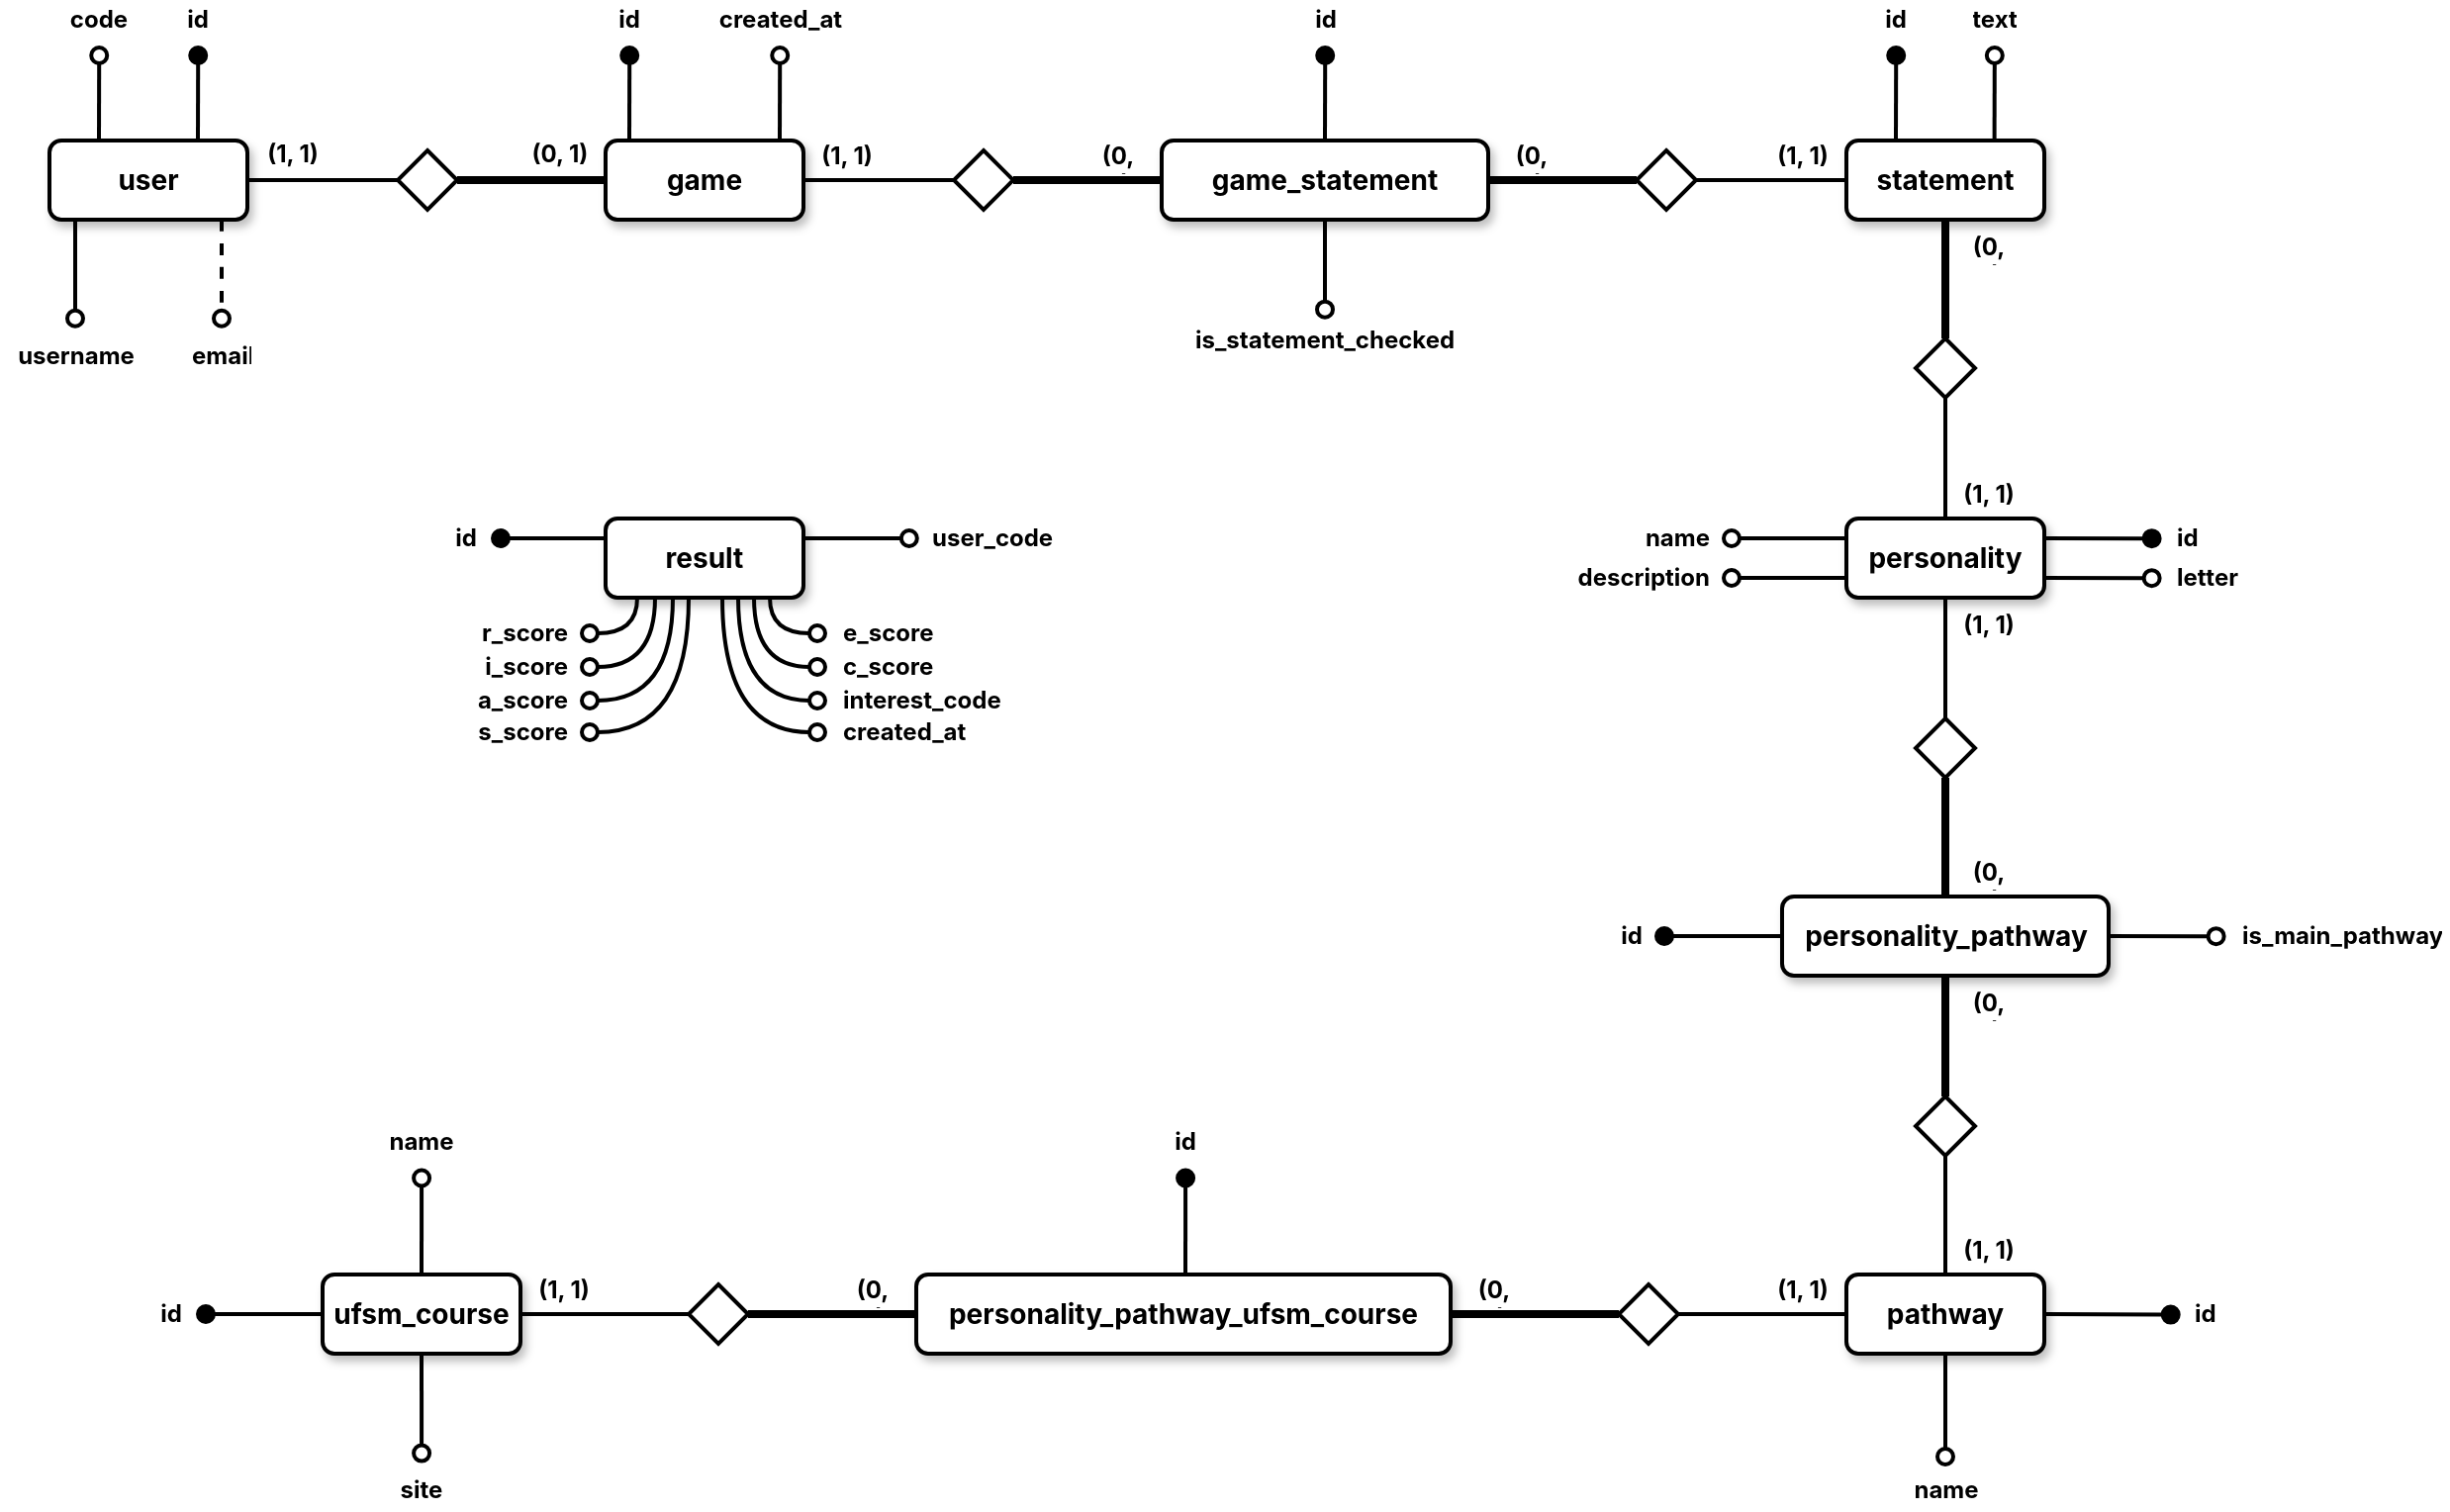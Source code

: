 <mxfile version="21.2.8" type="device">
  <diagram name="Page-1" id="oPNMoTwYXlUK3Pe__WqM">
    <mxGraphModel dx="1500" dy="1140" grid="0" gridSize="10" guides="1" tooltips="1" connect="1" arrows="1" fold="1" page="0" pageScale="1" pageWidth="850" pageHeight="1100" math="0" shadow="0">
      <root>
        <mxCell id="0" />
        <mxCell id="1" parent="0" />
        <mxCell id="lJEgDf2Atm-gNL0_pDHU-60" style="edgeStyle=none;curved=1;rounded=0;orthogonalLoop=1;jettySize=auto;html=1;exitX=0.75;exitY=0;exitDx=0;exitDy=0;fontSize=12;startSize=8;endSize=8;endArrow=oval;endFill=1;strokeWidth=2;" edge="1" parent="1" source="lJEgDf2Atm-gNL0_pDHU-1">
          <mxGeometry relative="1" as="geometry">
            <mxPoint x="-132.889" y="-44" as="targetPoint" />
          </mxGeometry>
        </mxCell>
        <mxCell id="lJEgDf2Atm-gNL0_pDHU-67" style="edgeStyle=none;curved=1;rounded=0;orthogonalLoop=1;jettySize=auto;html=1;exitX=0.25;exitY=1;exitDx=0;exitDy=0;fontSize=12;startSize=8;endSize=8;endArrow=oval;endFill=0;dashed=1;strokeWidth=2;" edge="1" parent="1">
          <mxGeometry relative="1" as="geometry">
            <mxPoint x="-121" y="88.857" as="targetPoint" />
            <mxPoint x="-121" y="39" as="sourcePoint" />
          </mxGeometry>
        </mxCell>
        <mxCell id="lJEgDf2Atm-gNL0_pDHU-1" value="user" style="whiteSpace=wrap;html=1;align=center;fontSize=14;strokeWidth=2;fontFamily=Inter;fontSource=https%3A%2F%2Ffonts.googleapis.com%2Fcss%3Ffamily%3DInter;fontStyle=1;shadow=1;rounded=1;" vertex="1" parent="1">
          <mxGeometry x="-208" y="-1" width="100" height="40" as="geometry" />
        </mxCell>
        <mxCell id="lJEgDf2Atm-gNL0_pDHU-29" style="edgeStyle=none;curved=1;rounded=0;orthogonalLoop=1;jettySize=auto;html=1;exitX=1;exitY=0.5;exitDx=0;exitDy=0;entryX=0;entryY=0.5;entryDx=0;entryDy=0;fontSize=12;startSize=8;endSize=8;endArrow=none;endFill=0;strokeWidth=2;fontFamily=Inter;fontSource=https%3A%2F%2Ffonts.googleapis.com%2Fcss%3Ffamily%3DInter;fontStyle=1" edge="1" parent="1" source="lJEgDf2Atm-gNL0_pDHU-2" target="lJEgDf2Atm-gNL0_pDHU-18">
          <mxGeometry relative="1" as="geometry" />
        </mxCell>
        <mxCell id="lJEgDf2Atm-gNL0_pDHU-2" value="game" style="whiteSpace=wrap;html=1;align=center;fontSize=14;strokeWidth=2;fontFamily=Inter;fontSource=https%3A%2F%2Ffonts.googleapis.com%2Fcss%3Ffamily%3DInter;fontStyle=1;shadow=1;rounded=1;" vertex="1" parent="1">
          <mxGeometry x="73" y="-1" width="100" height="40" as="geometry" />
        </mxCell>
        <mxCell id="lJEgDf2Atm-gNL0_pDHU-31" style="edgeStyle=none;curved=1;rounded=0;orthogonalLoop=1;jettySize=auto;html=1;exitX=1;exitY=0.5;exitDx=0;exitDy=0;entryX=0;entryY=0.5;entryDx=0;entryDy=0;fontSize=12;startSize=8;endSize=8;endArrow=none;endFill=0;strokeWidth=4;fontFamily=Inter;fontSource=https%3A%2F%2Ffonts.googleapis.com%2Fcss%3Ffamily%3DInter;fontStyle=1" edge="1" parent="1" source="lJEgDf2Atm-gNL0_pDHU-3" target="lJEgDf2Atm-gNL0_pDHU-19">
          <mxGeometry relative="1" as="geometry" />
        </mxCell>
        <mxCell id="lJEgDf2Atm-gNL0_pDHU-3" value="game_statement" style="whiteSpace=wrap;html=1;align=center;fontSize=14;strokeWidth=2;fontFamily=Inter;fontSource=https%3A%2F%2Ffonts.googleapis.com%2Fcss%3Ffamily%3DInter;fontStyle=1;shadow=1;rounded=1;" vertex="1" parent="1">
          <mxGeometry x="354" y="-1" width="165" height="40" as="geometry" />
        </mxCell>
        <mxCell id="lJEgDf2Atm-gNL0_pDHU-27" style="edgeStyle=none;curved=1;rounded=0;orthogonalLoop=1;jettySize=auto;html=1;exitX=0;exitY=0.5;exitDx=0;exitDy=0;entryX=1;entryY=0.5;entryDx=0;entryDy=0;fontSize=12;startSize=8;endSize=8;endArrow=none;endFill=0;strokeWidth=2;fontFamily=Inter;fontSource=https%3A%2F%2Ffonts.googleapis.com%2Fcss%3Ffamily%3DInter;fontStyle=1" edge="1" parent="1" source="lJEgDf2Atm-gNL0_pDHU-8" target="lJEgDf2Atm-gNL0_pDHU-1">
          <mxGeometry relative="1" as="geometry" />
        </mxCell>
        <mxCell id="lJEgDf2Atm-gNL0_pDHU-28" style="edgeStyle=none;curved=1;rounded=0;orthogonalLoop=1;jettySize=auto;html=1;exitX=1;exitY=0.5;exitDx=0;exitDy=0;entryX=0;entryY=0.5;entryDx=0;entryDy=0;fontSize=12;startSize=8;endSize=8;endArrow=none;endFill=0;strokeWidth=4;fontFamily=Inter;fontSource=https%3A%2F%2Ffonts.googleapis.com%2Fcss%3Ffamily%3DInter;fontStyle=1" edge="1" parent="1" source="lJEgDf2Atm-gNL0_pDHU-8" target="lJEgDf2Atm-gNL0_pDHU-2">
          <mxGeometry relative="1" as="geometry" />
        </mxCell>
        <mxCell id="lJEgDf2Atm-gNL0_pDHU-8" value="" style="shape=rhombus;perimeter=rhombusPerimeter;whiteSpace=wrap;html=1;align=center;fontSize=16;strokeWidth=2;fontFamily=Inter;fontSource=https%3A%2F%2Ffonts.googleapis.com%2Fcss%3Ffamily%3DInter;fontStyle=1" vertex="1" parent="1">
          <mxGeometry x="-32" y="4" width="30" height="30" as="geometry" />
        </mxCell>
        <mxCell id="lJEgDf2Atm-gNL0_pDHU-33" style="edgeStyle=none;curved=1;rounded=0;orthogonalLoop=1;jettySize=auto;html=1;exitX=0.5;exitY=1;exitDx=0;exitDy=0;entryX=0.5;entryY=0;entryDx=0;entryDy=0;fontSize=12;startSize=8;endSize=8;endArrow=none;endFill=0;strokeWidth=4;fontFamily=Inter;fontSource=https%3A%2F%2Ffonts.googleapis.com%2Fcss%3Ffamily%3DInter;fontStyle=1" edge="1" parent="1" source="lJEgDf2Atm-gNL0_pDHU-9" target="lJEgDf2Atm-gNL0_pDHU-20">
          <mxGeometry relative="1" as="geometry" />
        </mxCell>
        <mxCell id="lJEgDf2Atm-gNL0_pDHU-9" value="statement" style="whiteSpace=wrap;html=1;align=center;fontSize=14;strokeWidth=2;fontFamily=Inter;fontSource=https%3A%2F%2Ffonts.googleapis.com%2Fcss%3Ffamily%3DInter;fontStyle=1;shadow=1;rounded=1;" vertex="1" parent="1">
          <mxGeometry x="700" y="-1" width="100" height="40" as="geometry" />
        </mxCell>
        <mxCell id="lJEgDf2Atm-gNL0_pDHU-35" style="edgeStyle=none;curved=1;rounded=0;orthogonalLoop=1;jettySize=auto;html=1;exitX=0.5;exitY=1;exitDx=0;exitDy=0;entryX=0.5;entryY=0;entryDx=0;entryDy=0;fontSize=12;startSize=8;endSize=8;endArrow=none;endFill=0;strokeWidth=2;fontFamily=Inter;fontSource=https%3A%2F%2Ffonts.googleapis.com%2Fcss%3Ffamily%3DInter;fontStyle=1" edge="1" parent="1" source="lJEgDf2Atm-gNL0_pDHU-10" target="lJEgDf2Atm-gNL0_pDHU-21">
          <mxGeometry relative="1" as="geometry" />
        </mxCell>
        <mxCell id="lJEgDf2Atm-gNL0_pDHU-69" style="edgeStyle=none;curved=1;rounded=0;orthogonalLoop=1;jettySize=auto;html=1;exitX=1;exitY=0.25;exitDx=0;exitDy=0;fontSize=12;startSize=8;endSize=8;endArrow=oval;endFill=1;strokeWidth=2;" edge="1" parent="1" source="lJEgDf2Atm-gNL0_pDHU-10">
          <mxGeometry relative="1" as="geometry">
            <mxPoint x="854.308" y="200.077" as="targetPoint" />
          </mxGeometry>
        </mxCell>
        <mxCell id="lJEgDf2Atm-gNL0_pDHU-72" style="edgeStyle=none;curved=1;rounded=0;orthogonalLoop=1;jettySize=auto;html=1;exitX=0;exitY=0.25;exitDx=0;exitDy=0;fontSize=12;startSize=8;endSize=8;endArrow=oval;endFill=0;strokeWidth=2;" edge="1" parent="1" source="lJEgDf2Atm-gNL0_pDHU-10">
          <mxGeometry relative="1" as="geometry">
            <mxPoint x="642" y="200" as="targetPoint" />
          </mxGeometry>
        </mxCell>
        <mxCell id="lJEgDf2Atm-gNL0_pDHU-10" value="personality" style="whiteSpace=wrap;html=1;align=center;fontSize=14;strokeWidth=2;fontFamily=Inter;fontSource=https%3A%2F%2Ffonts.googleapis.com%2Fcss%3Ffamily%3DInter;fontStyle=1;shadow=1;rounded=1;" vertex="1" parent="1">
          <mxGeometry x="700" y="190" width="100" height="40" as="geometry" />
        </mxCell>
        <mxCell id="lJEgDf2Atm-gNL0_pDHU-37" style="edgeStyle=none;curved=1;rounded=0;orthogonalLoop=1;jettySize=auto;html=1;exitX=0.5;exitY=1;exitDx=0;exitDy=0;entryX=0.5;entryY=0;entryDx=0;entryDy=0;fontSize=12;startSize=8;endSize=8;endArrow=none;endFill=0;strokeWidth=4;fontFamily=Inter;fontSource=https%3A%2F%2Ffonts.googleapis.com%2Fcss%3Ffamily%3DInter;fontStyle=1" edge="1" parent="1" source="lJEgDf2Atm-gNL0_pDHU-11" target="lJEgDf2Atm-gNL0_pDHU-22">
          <mxGeometry relative="1" as="geometry" />
        </mxCell>
        <mxCell id="lJEgDf2Atm-gNL0_pDHU-108" style="edgeStyle=none;curved=1;rounded=0;orthogonalLoop=1;jettySize=auto;html=1;exitX=0;exitY=0.5;exitDx=0;exitDy=0;fontSize=12;startSize=8;endSize=8;endArrow=oval;endFill=1;strokeWidth=2;" edge="1" parent="1" source="lJEgDf2Atm-gNL0_pDHU-11">
          <mxGeometry relative="1" as="geometry">
            <mxPoint x="608" y="401" as="targetPoint" />
          </mxGeometry>
        </mxCell>
        <mxCell id="lJEgDf2Atm-gNL0_pDHU-11" value="personality_pathway" style="whiteSpace=wrap;html=1;align=center;fontSize=14;strokeWidth=2;fontFamily=Inter;fontSource=https%3A%2F%2Ffonts.googleapis.com%2Fcss%3Ffamily%3DInter;fontStyle=1;shadow=1;rounded=1;" vertex="1" parent="1">
          <mxGeometry x="667.5" y="381" width="165" height="40" as="geometry" />
        </mxCell>
        <mxCell id="lJEgDf2Atm-gNL0_pDHU-39" style="edgeStyle=none;curved=1;rounded=0;orthogonalLoop=1;jettySize=auto;html=1;exitX=0;exitY=0.5;exitDx=0;exitDy=0;entryX=1;entryY=0.5;entryDx=0;entryDy=0;fontSize=12;startSize=8;endSize=8;endArrow=none;endFill=0;strokeWidth=2;fontFamily=Inter;fontSource=https%3A%2F%2Ffonts.googleapis.com%2Fcss%3Ffamily%3DInter;fontStyle=1" edge="1" parent="1" source="lJEgDf2Atm-gNL0_pDHU-15" target="lJEgDf2Atm-gNL0_pDHU-25">
          <mxGeometry relative="1" as="geometry" />
        </mxCell>
        <mxCell id="lJEgDf2Atm-gNL0_pDHU-102" style="edgeStyle=none;curved=1;rounded=0;orthogonalLoop=1;jettySize=auto;html=1;exitX=1;exitY=0.5;exitDx=0;exitDy=0;fontSize=12;startSize=8;endSize=8;endArrow=oval;endFill=1;strokeWidth=2;" edge="1" parent="1" source="lJEgDf2Atm-gNL0_pDHU-15">
          <mxGeometry relative="1" as="geometry">
            <mxPoint x="863.857" y="592.286" as="targetPoint" />
          </mxGeometry>
        </mxCell>
        <mxCell id="lJEgDf2Atm-gNL0_pDHU-103" style="edgeStyle=none;curved=1;rounded=0;orthogonalLoop=1;jettySize=auto;html=1;exitX=0.5;exitY=1;exitDx=0;exitDy=0;fontSize=12;startSize=8;endSize=8;endArrow=oval;endFill=0;strokeWidth=2;" edge="1" parent="1" source="lJEgDf2Atm-gNL0_pDHU-15">
          <mxGeometry relative="1" as="geometry">
            <mxPoint x="750" y="664" as="targetPoint" />
          </mxGeometry>
        </mxCell>
        <mxCell id="lJEgDf2Atm-gNL0_pDHU-15" value="pathway" style="whiteSpace=wrap;html=1;align=center;fontSize=14;strokeWidth=2;fontFamily=Inter;fontSource=https%3A%2F%2Ffonts.googleapis.com%2Fcss%3Ffamily%3DInter;fontStyle=1;shadow=1;rounded=1;" vertex="1" parent="1">
          <mxGeometry x="700" y="572" width="100" height="40" as="geometry" />
        </mxCell>
        <mxCell id="lJEgDf2Atm-gNL0_pDHU-41" style="edgeStyle=none;curved=1;rounded=0;orthogonalLoop=1;jettySize=auto;html=1;exitX=0;exitY=0.5;exitDx=0;exitDy=0;entryX=1;entryY=0.5;entryDx=0;entryDy=0;fontSize=12;startSize=8;endSize=8;endArrow=none;endFill=0;strokeWidth=4;fontFamily=Inter;fontSource=https%3A%2F%2Ffonts.googleapis.com%2Fcss%3Ffamily%3DInter;fontStyle=1" edge="1" parent="1" source="lJEgDf2Atm-gNL0_pDHU-16" target="lJEgDf2Atm-gNL0_pDHU-26">
          <mxGeometry relative="1" as="geometry" />
        </mxCell>
        <mxCell id="lJEgDf2Atm-gNL0_pDHU-16" value="personality_pathway_ufsm_course" style="whiteSpace=wrap;html=1;align=center;fontSize=14;strokeWidth=2;fontFamily=Inter;fontSource=https%3A%2F%2Ffonts.googleapis.com%2Fcss%3Ffamily%3DInter;fontStyle=1;shadow=1;rounded=1;" vertex="1" parent="1">
          <mxGeometry x="230" y="572" width="270" height="40" as="geometry" />
        </mxCell>
        <mxCell id="lJEgDf2Atm-gNL0_pDHU-96" style="edgeStyle=none;curved=1;rounded=0;orthogonalLoop=1;jettySize=auto;html=1;exitX=0;exitY=0.5;exitDx=0;exitDy=0;fontSize=12;startSize=8;endSize=8;endArrow=oval;endFill=1;strokeWidth=2;" edge="1" parent="1" source="lJEgDf2Atm-gNL0_pDHU-17">
          <mxGeometry relative="1" as="geometry">
            <mxPoint x="-129" y="592" as="targetPoint" />
          </mxGeometry>
        </mxCell>
        <mxCell id="lJEgDf2Atm-gNL0_pDHU-97" style="edgeStyle=none;curved=1;rounded=0;orthogonalLoop=1;jettySize=auto;html=1;exitX=0.5;exitY=0;exitDx=0;exitDy=0;fontSize=12;startSize=8;endSize=8;endArrow=oval;endFill=0;strokeWidth=2;" edge="1" parent="1" source="lJEgDf2Atm-gNL0_pDHU-17">
          <mxGeometry relative="1" as="geometry">
            <mxPoint x="-19.952" y="523.238" as="targetPoint" />
          </mxGeometry>
        </mxCell>
        <mxCell id="lJEgDf2Atm-gNL0_pDHU-98" style="edgeStyle=none;curved=1;rounded=0;orthogonalLoop=1;jettySize=auto;html=1;exitX=0.5;exitY=1;exitDx=0;exitDy=0;fontSize=12;startSize=8;endSize=8;endArrow=oval;endFill=0;strokeWidth=2;" edge="1" parent="1" source="lJEgDf2Atm-gNL0_pDHU-17">
          <mxGeometry relative="1" as="geometry">
            <mxPoint x="-19.952" y="662.286" as="targetPoint" />
          </mxGeometry>
        </mxCell>
        <mxCell id="lJEgDf2Atm-gNL0_pDHU-17" value="ufsm_course" style="whiteSpace=wrap;html=1;align=center;fontSize=14;strokeWidth=2;fontFamily=Inter;fontSource=https%3A%2F%2Ffonts.googleapis.com%2Fcss%3Ffamily%3DInter;fontStyle=1;shadow=1;rounded=1;" vertex="1" parent="1">
          <mxGeometry x="-70" y="572" width="100" height="40" as="geometry" />
        </mxCell>
        <mxCell id="lJEgDf2Atm-gNL0_pDHU-30" style="edgeStyle=none;curved=1;rounded=0;orthogonalLoop=1;jettySize=auto;html=1;exitX=1;exitY=0.5;exitDx=0;exitDy=0;entryX=0;entryY=0.5;entryDx=0;entryDy=0;fontSize=12;startSize=8;endSize=8;endArrow=none;endFill=0;strokeWidth=4;fontFamily=Inter;fontSource=https%3A%2F%2Ffonts.googleapis.com%2Fcss%3Ffamily%3DInter;fontStyle=1" edge="1" parent="1" source="lJEgDf2Atm-gNL0_pDHU-18" target="lJEgDf2Atm-gNL0_pDHU-3">
          <mxGeometry relative="1" as="geometry" />
        </mxCell>
        <mxCell id="lJEgDf2Atm-gNL0_pDHU-18" value="" style="shape=rhombus;perimeter=rhombusPerimeter;whiteSpace=wrap;html=1;align=center;fontSize=16;strokeWidth=2;fontFamily=Inter;fontSource=https%3A%2F%2Ffonts.googleapis.com%2Fcss%3Ffamily%3DInter;fontStyle=1" vertex="1" parent="1">
          <mxGeometry x="249" y="4" width="30" height="30" as="geometry" />
        </mxCell>
        <mxCell id="lJEgDf2Atm-gNL0_pDHU-32" style="edgeStyle=none;curved=1;rounded=0;orthogonalLoop=1;jettySize=auto;html=1;exitX=1;exitY=0.5;exitDx=0;exitDy=0;entryX=0;entryY=0.5;entryDx=0;entryDy=0;fontSize=12;startSize=8;endSize=8;endArrow=none;endFill=0;strokeWidth=2;fontFamily=Inter;fontSource=https%3A%2F%2Ffonts.googleapis.com%2Fcss%3Ffamily%3DInter;fontStyle=1" edge="1" parent="1" source="lJEgDf2Atm-gNL0_pDHU-19" target="lJEgDf2Atm-gNL0_pDHU-9">
          <mxGeometry relative="1" as="geometry" />
        </mxCell>
        <mxCell id="lJEgDf2Atm-gNL0_pDHU-19" value="" style="shape=rhombus;perimeter=rhombusPerimeter;whiteSpace=wrap;html=1;align=center;fontSize=16;strokeWidth=2;fontFamily=Inter;fontSource=https%3A%2F%2Ffonts.googleapis.com%2Fcss%3Ffamily%3DInter;fontStyle=1" vertex="1" parent="1">
          <mxGeometry x="594" y="4" width="30" height="30" as="geometry" />
        </mxCell>
        <mxCell id="lJEgDf2Atm-gNL0_pDHU-34" style="edgeStyle=none;curved=1;rounded=0;orthogonalLoop=1;jettySize=auto;html=1;exitX=0.5;exitY=1;exitDx=0;exitDy=0;entryX=0.5;entryY=0;entryDx=0;entryDy=0;fontSize=12;startSize=8;endSize=8;endArrow=none;endFill=0;strokeWidth=2;fontFamily=Inter;fontSource=https%3A%2F%2Ffonts.googleapis.com%2Fcss%3Ffamily%3DInter;fontStyle=1" edge="1" parent="1" source="lJEgDf2Atm-gNL0_pDHU-20" target="lJEgDf2Atm-gNL0_pDHU-10">
          <mxGeometry relative="1" as="geometry" />
        </mxCell>
        <mxCell id="lJEgDf2Atm-gNL0_pDHU-20" value="" style="shape=rhombus;perimeter=rhombusPerimeter;whiteSpace=wrap;html=1;align=center;fontSize=16;strokeWidth=2;fontFamily=Inter;fontSource=https%3A%2F%2Ffonts.googleapis.com%2Fcss%3Ffamily%3DInter;fontStyle=1" vertex="1" parent="1">
          <mxGeometry x="735" y="99" width="30" height="30" as="geometry" />
        </mxCell>
        <mxCell id="lJEgDf2Atm-gNL0_pDHU-36" style="edgeStyle=none;curved=1;rounded=0;orthogonalLoop=1;jettySize=auto;html=1;exitX=0.5;exitY=1;exitDx=0;exitDy=0;entryX=0.5;entryY=0;entryDx=0;entryDy=0;fontSize=12;startSize=8;endSize=8;endArrow=none;endFill=0;strokeWidth=4;fontFamily=Inter;fontSource=https%3A%2F%2Ffonts.googleapis.com%2Fcss%3Ffamily%3DInter;fontStyle=1" edge="1" parent="1" source="lJEgDf2Atm-gNL0_pDHU-21" target="lJEgDf2Atm-gNL0_pDHU-11">
          <mxGeometry relative="1" as="geometry" />
        </mxCell>
        <mxCell id="lJEgDf2Atm-gNL0_pDHU-21" value="" style="shape=rhombus;perimeter=rhombusPerimeter;whiteSpace=wrap;html=1;align=center;fontSize=16;strokeWidth=2;fontFamily=Inter;fontSource=https%3A%2F%2Ffonts.googleapis.com%2Fcss%3Ffamily%3DInter;fontStyle=1" vertex="1" parent="1">
          <mxGeometry x="735" y="291" width="30" height="30" as="geometry" />
        </mxCell>
        <mxCell id="lJEgDf2Atm-gNL0_pDHU-38" style="edgeStyle=none;curved=1;rounded=0;orthogonalLoop=1;jettySize=auto;html=1;exitX=0.5;exitY=1;exitDx=0;exitDy=0;entryX=0.5;entryY=0;entryDx=0;entryDy=0;fontSize=12;startSize=8;endSize=8;endArrow=none;endFill=0;strokeWidth=2;fontFamily=Inter;fontSource=https%3A%2F%2Ffonts.googleapis.com%2Fcss%3Ffamily%3DInter;fontStyle=1" edge="1" parent="1" source="lJEgDf2Atm-gNL0_pDHU-22" target="lJEgDf2Atm-gNL0_pDHU-15">
          <mxGeometry relative="1" as="geometry" />
        </mxCell>
        <mxCell id="lJEgDf2Atm-gNL0_pDHU-22" value="" style="shape=rhombus;perimeter=rhombusPerimeter;whiteSpace=wrap;html=1;align=center;fontSize=16;strokeWidth=2;fontFamily=Inter;fontSource=https%3A%2F%2Ffonts.googleapis.com%2Fcss%3Ffamily%3DInter;fontStyle=1" vertex="1" parent="1">
          <mxGeometry x="735" y="482" width="30" height="30" as="geometry" />
        </mxCell>
        <mxCell id="lJEgDf2Atm-gNL0_pDHU-40" style="edgeStyle=none;curved=1;rounded=0;orthogonalLoop=1;jettySize=auto;html=1;exitX=0;exitY=0.5;exitDx=0;exitDy=0;entryX=1;entryY=0.5;entryDx=0;entryDy=0;fontSize=12;startSize=8;endSize=8;endArrow=none;endFill=0;strokeWidth=4;fontFamily=Inter;fontSource=https%3A%2F%2Ffonts.googleapis.com%2Fcss%3Ffamily%3DInter;fontStyle=1" edge="1" parent="1" source="lJEgDf2Atm-gNL0_pDHU-25" target="lJEgDf2Atm-gNL0_pDHU-16">
          <mxGeometry relative="1" as="geometry" />
        </mxCell>
        <mxCell id="lJEgDf2Atm-gNL0_pDHU-25" value="" style="shape=rhombus;perimeter=rhombusPerimeter;whiteSpace=wrap;html=1;align=center;fontSize=16;strokeWidth=2;fontFamily=Inter;fontSource=https%3A%2F%2Ffonts.googleapis.com%2Fcss%3Ffamily%3DInter;fontStyle=1" vertex="1" parent="1">
          <mxGeometry x="585" y="577" width="30" height="30" as="geometry" />
        </mxCell>
        <mxCell id="lJEgDf2Atm-gNL0_pDHU-42" style="edgeStyle=none;curved=1;rounded=0;orthogonalLoop=1;jettySize=auto;html=1;exitX=0;exitY=0.5;exitDx=0;exitDy=0;entryX=1;entryY=0.5;entryDx=0;entryDy=0;fontSize=12;startSize=8;endSize=8;endArrow=none;endFill=0;strokeWidth=2;fontFamily=Inter;fontSource=https%3A%2F%2Ffonts.googleapis.com%2Fcss%3Ffamily%3DInter;fontStyle=1" edge="1" parent="1" source="lJEgDf2Atm-gNL0_pDHU-26" target="lJEgDf2Atm-gNL0_pDHU-17">
          <mxGeometry relative="1" as="geometry" />
        </mxCell>
        <mxCell id="lJEgDf2Atm-gNL0_pDHU-26" value="" style="shape=rhombus;perimeter=rhombusPerimeter;whiteSpace=wrap;html=1;align=center;fontSize=16;strokeWidth=2;fontFamily=Inter;fontSource=https%3A%2F%2Ffonts.googleapis.com%2Fcss%3Ffamily%3DInter;fontStyle=1" vertex="1" parent="1">
          <mxGeometry x="115" y="577" width="30" height="30" as="geometry" />
        </mxCell>
        <mxCell id="lJEgDf2Atm-gNL0_pDHU-44" value="(0, 1)" style="text;strokeColor=none;fillColor=none;spacingLeft=4;spacingRight=4;overflow=hidden;rotatable=0;points=[[0,0.5],[1,0.5]];portConstraint=eastwest;fontSize=12;whiteSpace=wrap;html=1;fontFamily=Inter;fontSource=https%3A%2F%2Ffonts.googleapis.com%2Fcss%3Ffamily%3DInter;align=center;verticalAlign=middle;fontStyle=1" vertex="1" parent="1">
          <mxGeometry x="30" y="-4" width="40" height="20" as="geometry" />
        </mxCell>
        <mxCell id="lJEgDf2Atm-gNL0_pDHU-45" value="(1, 1)" style="text;strokeColor=none;fillColor=none;spacingLeft=4;spacingRight=4;overflow=hidden;rotatable=0;points=[[0,0.5],[1,0.5]];portConstraint=eastwest;fontSize=12;whiteSpace=wrap;html=1;fontFamily=Inter;fontSource=https%3A%2F%2Ffonts.googleapis.com%2Fcss%3Ffamily%3DInter;align=center;verticalAlign=middle;fontStyle=1" vertex="1" parent="1">
          <mxGeometry x="-105" y="-4" width="40" height="20" as="geometry" />
        </mxCell>
        <mxCell id="lJEgDf2Atm-gNL0_pDHU-46" value="(0, n)" style="text;strokeColor=none;fillColor=none;spacingLeft=4;spacingRight=4;overflow=hidden;rotatable=0;points=[[0,0.5],[1,0.5]];portConstraint=eastwest;fontSize=12;whiteSpace=wrap;html=1;fontFamily=Inter;fontSource=https%3A%2F%2Ffonts.googleapis.com%2Fcss%3Ffamily%3DInter;align=center;verticalAlign=middle;fontStyle=1" vertex="1" parent="1">
          <mxGeometry x="312" y="-3" width="40" height="20" as="geometry" />
        </mxCell>
        <mxCell id="lJEgDf2Atm-gNL0_pDHU-47" value="(1, 1)" style="text;strokeColor=none;fillColor=none;spacingLeft=4;spacingRight=4;overflow=hidden;rotatable=0;points=[[0,0.5],[1,0.5]];portConstraint=eastwest;fontSize=12;whiteSpace=wrap;html=1;fontFamily=Inter;fontSource=https%3A%2F%2Ffonts.googleapis.com%2Fcss%3Ffamily%3DInter;align=center;verticalAlign=middle;fontStyle=1" vertex="1" parent="1">
          <mxGeometry x="175" y="-3" width="40" height="20" as="geometry" />
        </mxCell>
        <mxCell id="lJEgDf2Atm-gNL0_pDHU-48" value="(1, 1)" style="text;strokeColor=none;fillColor=none;spacingLeft=4;spacingRight=4;overflow=hidden;rotatable=0;points=[[0,0.5],[1,0.5]];portConstraint=eastwest;fontSize=12;whiteSpace=wrap;html=1;fontFamily=Inter;fontSource=https%3A%2F%2Ffonts.googleapis.com%2Fcss%3Ffamily%3DInter;align=center;verticalAlign=middle;fontStyle=1" vertex="1" parent="1">
          <mxGeometry x="658" y="-3" width="40" height="20" as="geometry" />
        </mxCell>
        <mxCell id="lJEgDf2Atm-gNL0_pDHU-49" value="(0, n)" style="text;strokeColor=none;fillColor=none;spacingLeft=4;spacingRight=4;overflow=hidden;rotatable=0;points=[[0,0.5],[1,0.5]];portConstraint=eastwest;fontSize=12;whiteSpace=wrap;html=1;fontFamily=Inter;fontSource=https%3A%2F%2Ffonts.googleapis.com%2Fcss%3Ffamily%3DInter;align=center;verticalAlign=middle;fontStyle=1" vertex="1" parent="1">
          <mxGeometry x="521" y="-3" width="40" height="20" as="geometry" />
        </mxCell>
        <mxCell id="lJEgDf2Atm-gNL0_pDHU-50" value="(1, 1)" style="text;strokeColor=none;fillColor=none;spacingLeft=4;spacingRight=4;overflow=hidden;rotatable=0;points=[[0,0.5],[1,0.5]];portConstraint=eastwest;fontSize=12;whiteSpace=wrap;html=1;fontFamily=Inter;fontSource=https%3A%2F%2Ffonts.googleapis.com%2Fcss%3Ffamily%3DInter;align=center;verticalAlign=middle;fontStyle=1" vertex="1" parent="1">
          <mxGeometry x="752" y="168" width="40" height="20" as="geometry" />
        </mxCell>
        <mxCell id="lJEgDf2Atm-gNL0_pDHU-51" value="(0, n)" style="text;strokeColor=none;fillColor=none;spacingLeft=4;spacingRight=4;overflow=hidden;rotatable=0;points=[[0,0.5],[1,0.5]];portConstraint=eastwest;fontSize=12;whiteSpace=wrap;html=1;fontFamily=Inter;fontSource=https%3A%2F%2Ffonts.googleapis.com%2Fcss%3Ffamily%3DInter;align=center;verticalAlign=middle;fontStyle=1" vertex="1" parent="1">
          <mxGeometry x="752" y="43" width="40" height="20" as="geometry" />
        </mxCell>
        <mxCell id="lJEgDf2Atm-gNL0_pDHU-52" value="(1, 1)" style="text;strokeColor=none;fillColor=none;spacingLeft=4;spacingRight=4;overflow=hidden;rotatable=0;points=[[0,0.5],[1,0.5]];portConstraint=eastwest;fontSize=12;whiteSpace=wrap;html=1;fontFamily=Inter;fontSource=https%3A%2F%2Ffonts.googleapis.com%2Fcss%3Ffamily%3DInter;align=center;verticalAlign=middle;fontStyle=1" vertex="1" parent="1">
          <mxGeometry x="752" y="234" width="40" height="20" as="geometry" />
        </mxCell>
        <mxCell id="lJEgDf2Atm-gNL0_pDHU-53" value="(1, 1)" style="text;strokeColor=none;fillColor=none;spacingLeft=4;spacingRight=4;overflow=hidden;rotatable=0;points=[[0,0.5],[1,0.5]];portConstraint=eastwest;fontSize=12;whiteSpace=wrap;html=1;fontFamily=Inter;fontSource=https%3A%2F%2Ffonts.googleapis.com%2Fcss%3Ffamily%3DInter;align=center;verticalAlign=middle;fontStyle=1" vertex="1" parent="1">
          <mxGeometry x="752" y="550" width="40" height="20" as="geometry" />
        </mxCell>
        <mxCell id="lJEgDf2Atm-gNL0_pDHU-54" value="(0, n)" style="text;strokeColor=none;fillColor=none;spacingLeft=4;spacingRight=4;overflow=hidden;rotatable=0;points=[[0,0.5],[1,0.5]];portConstraint=eastwest;fontSize=12;whiteSpace=wrap;html=1;fontFamily=Inter;fontSource=https%3A%2F%2Ffonts.googleapis.com%2Fcss%3Ffamily%3DInter;align=center;verticalAlign=middle;fontStyle=1" vertex="1" parent="1">
          <mxGeometry x="752" y="359" width="40" height="20" as="geometry" />
        </mxCell>
        <mxCell id="lJEgDf2Atm-gNL0_pDHU-55" value="(0, n)" style="text;strokeColor=none;fillColor=none;spacingLeft=4;spacingRight=4;overflow=hidden;rotatable=0;points=[[0,0.5],[1,0.5]];portConstraint=eastwest;fontSize=12;whiteSpace=wrap;html=1;fontFamily=Inter;fontSource=https%3A%2F%2Ffonts.googleapis.com%2Fcss%3Ffamily%3DInter;align=center;verticalAlign=middle;fontStyle=1" vertex="1" parent="1">
          <mxGeometry x="752" y="425" width="40" height="20" as="geometry" />
        </mxCell>
        <mxCell id="lJEgDf2Atm-gNL0_pDHU-56" value="(1, 1)" style="text;strokeColor=none;fillColor=none;spacingLeft=4;spacingRight=4;overflow=hidden;rotatable=0;points=[[0,0.5],[1,0.5]];portConstraint=eastwest;fontSize=12;whiteSpace=wrap;html=1;fontFamily=Inter;fontSource=https%3A%2F%2Ffonts.googleapis.com%2Fcss%3Ffamily%3DInter;align=center;verticalAlign=middle;fontStyle=1" vertex="1" parent="1">
          <mxGeometry x="658" y="570" width="40" height="20" as="geometry" />
        </mxCell>
        <mxCell id="lJEgDf2Atm-gNL0_pDHU-57" value="(1, 1)" style="text;strokeColor=none;fillColor=none;spacingLeft=4;spacingRight=4;overflow=hidden;rotatable=0;points=[[0,0.5],[1,0.5]];portConstraint=eastwest;fontSize=12;whiteSpace=wrap;html=1;fontFamily=Inter;fontSource=https%3A%2F%2Ffonts.googleapis.com%2Fcss%3Ffamily%3DInter;align=center;verticalAlign=middle;fontStyle=1" vertex="1" parent="1">
          <mxGeometry x="32" y="570" width="40" height="20" as="geometry" />
        </mxCell>
        <mxCell id="lJEgDf2Atm-gNL0_pDHU-58" value="(0, n)" style="text;strokeColor=none;fillColor=none;spacingLeft=4;spacingRight=4;overflow=hidden;rotatable=0;points=[[0,0.5],[1,0.5]];portConstraint=eastwest;fontSize=12;whiteSpace=wrap;html=1;fontFamily=Inter;fontSource=https%3A%2F%2Ffonts.googleapis.com%2Fcss%3Ffamily%3DInter;align=center;verticalAlign=middle;fontStyle=1" vertex="1" parent="1">
          <mxGeometry x="188" y="570" width="40" height="20" as="geometry" />
        </mxCell>
        <mxCell id="lJEgDf2Atm-gNL0_pDHU-59" value="(0, n)" style="text;strokeColor=none;fillColor=none;spacingLeft=4;spacingRight=4;overflow=hidden;rotatable=0;points=[[0,0.5],[1,0.5]];portConstraint=eastwest;fontSize=12;whiteSpace=wrap;html=1;fontFamily=Inter;fontSource=https%3A%2F%2Ffonts.googleapis.com%2Fcss%3Ffamily%3DInter;align=center;verticalAlign=middle;fontStyle=1" vertex="1" parent="1">
          <mxGeometry x="502" y="570" width="40" height="20" as="geometry" />
        </mxCell>
        <mxCell id="lJEgDf2Atm-gNL0_pDHU-61" value="id" style="text;strokeColor=none;fillColor=none;spacingLeft=4;spacingRight=4;overflow=hidden;rotatable=0;points=[[0,0.5],[1,0.5]];portConstraint=eastwest;fontSize=12;whiteSpace=wrap;html=1;fontFamily=Inter;fontSource=https%3A%2F%2Ffonts.googleapis.com%2Fcss%3Ffamily%3DInter;align=center;verticalAlign=middle;fontStyle=1" vertex="1" parent="1">
          <mxGeometry x="-153" y="-72" width="40" height="20" as="geometry" />
        </mxCell>
        <mxCell id="lJEgDf2Atm-gNL0_pDHU-62" style="edgeStyle=none;curved=1;rounded=0;orthogonalLoop=1;jettySize=auto;html=1;exitX=0.75;exitY=0;exitDx=0;exitDy=0;fontSize=12;startSize=8;endSize=8;endArrow=oval;endFill=0;strokeWidth=2;" edge="1" parent="1">
          <mxGeometry relative="1" as="geometry">
            <mxPoint x="-182.889" y="-44" as="targetPoint" />
            <mxPoint x="-183" y="-1" as="sourcePoint" />
          </mxGeometry>
        </mxCell>
        <mxCell id="lJEgDf2Atm-gNL0_pDHU-63" value="code" style="text;strokeColor=none;fillColor=none;spacingLeft=4;spacingRight=4;overflow=hidden;rotatable=0;points=[[0,0.5],[1,0.5]];portConstraint=eastwest;fontSize=12;whiteSpace=wrap;html=1;fontFamily=Inter;fontSource=https%3A%2F%2Ffonts.googleapis.com%2Fcss%3Ffamily%3DInter;align=center;verticalAlign=middle;fontStyle=1" vertex="1" parent="1">
          <mxGeometry x="-203" y="-72" width="40" height="20" as="geometry" />
        </mxCell>
        <mxCell id="lJEgDf2Atm-gNL0_pDHU-68" value="email" style="text;strokeColor=none;fillColor=none;spacingLeft=4;spacingRight=4;overflow=hidden;rotatable=0;points=[[0,0.5],[1,0.5]];portConstraint=eastwest;fontSize=12;whiteSpace=wrap;html=1;fontFamily=Inter;fontSource=https%3A%2F%2Ffonts.googleapis.com%2Fcss%3Ffamily%3DInter;align=center;verticalAlign=middle;fontStyle=1" vertex="1" parent="1">
          <mxGeometry x="-141" y="98" width="40" height="20" as="geometry" />
        </mxCell>
        <mxCell id="lJEgDf2Atm-gNL0_pDHU-71" style="edgeStyle=none;curved=1;rounded=0;orthogonalLoop=1;jettySize=auto;html=1;exitX=1;exitY=0.25;exitDx=0;exitDy=0;fontSize=12;startSize=8;endSize=8;endArrow=oval;endFill=0;strokeWidth=2;" edge="1" parent="1">
          <mxGeometry relative="1" as="geometry">
            <mxPoint x="854.308" y="220.077" as="targetPoint" />
            <mxPoint x="800" y="220" as="sourcePoint" />
          </mxGeometry>
        </mxCell>
        <mxCell id="lJEgDf2Atm-gNL0_pDHU-74" style="edgeStyle=none;curved=1;rounded=0;orthogonalLoop=1;jettySize=auto;html=1;exitX=0;exitY=0.25;exitDx=0;exitDy=0;fontSize=12;startSize=8;endSize=8;endArrow=oval;endFill=0;strokeWidth=2;" edge="1" parent="1">
          <mxGeometry relative="1" as="geometry">
            <mxPoint x="642" y="220" as="targetPoint" />
            <mxPoint x="700" y="220" as="sourcePoint" />
          </mxGeometry>
        </mxCell>
        <mxCell id="lJEgDf2Atm-gNL0_pDHU-75" value="id" style="text;strokeColor=none;fillColor=none;spacingLeft=4;spacingRight=4;overflow=hidden;rotatable=0;points=[[0,0.5],[1,0.5]];portConstraint=eastwest;fontSize=12;whiteSpace=wrap;html=1;fontFamily=Inter;fontSource=https%3A%2F%2Ffonts.googleapis.com%2Fcss%3Ffamily%3DInter;align=left;verticalAlign=middle;fontStyle=1" vertex="1" parent="1">
          <mxGeometry x="861" y="190" width="42" height="20" as="geometry" />
        </mxCell>
        <mxCell id="lJEgDf2Atm-gNL0_pDHU-76" value="letter" style="text;strokeColor=none;fillColor=none;spacingLeft=4;spacingRight=4;overflow=hidden;rotatable=0;points=[[0,0.5],[1,0.5]];portConstraint=eastwest;fontSize=12;whiteSpace=wrap;html=1;fontFamily=Inter;fontSource=https%3A%2F%2Ffonts.googleapis.com%2Fcss%3Ffamily%3DInter;align=left;verticalAlign=middle;fontStyle=1" vertex="1" parent="1">
          <mxGeometry x="861" y="210" width="49" height="20" as="geometry" />
        </mxCell>
        <mxCell id="lJEgDf2Atm-gNL0_pDHU-77" value="name" style="text;strokeColor=none;fillColor=none;spacingLeft=4;spacingRight=4;overflow=hidden;rotatable=0;points=[[0,0.5],[1,0.5]];portConstraint=eastwest;fontSize=12;whiteSpace=wrap;html=1;fontFamily=Inter;fontSource=https%3A%2F%2Ffonts.googleapis.com%2Fcss%3Ffamily%3DInter;align=right;verticalAlign=middle;fontStyle=1" vertex="1" parent="1">
          <mxGeometry x="588" y="190" width="49" height="20" as="geometry" />
        </mxCell>
        <mxCell id="lJEgDf2Atm-gNL0_pDHU-78" value="description" style="text;strokeColor=none;fillColor=none;spacingLeft=4;spacingRight=4;overflow=hidden;rotatable=0;points=[[0,0.5],[1,0.5]];portConstraint=eastwest;fontSize=12;whiteSpace=wrap;html=1;fontFamily=Inter;fontSource=https%3A%2F%2Ffonts.googleapis.com%2Fcss%3Ffamily%3DInter;align=right;verticalAlign=middle;fontStyle=1" vertex="1" parent="1">
          <mxGeometry x="557" y="210" width="80" height="20" as="geometry" />
        </mxCell>
        <mxCell id="lJEgDf2Atm-gNL0_pDHU-81" style="edgeStyle=none;curved=1;rounded=0;orthogonalLoop=1;jettySize=auto;html=1;exitX=0.75;exitY=0;exitDx=0;exitDy=0;fontSize=12;startSize=8;endSize=8;endArrow=oval;endFill=1;strokeWidth=2;" edge="1" parent="1">
          <mxGeometry relative="1" as="geometry">
            <mxPoint x="725.111" y="-44" as="targetPoint" />
            <mxPoint x="725" y="-1" as="sourcePoint" />
          </mxGeometry>
        </mxCell>
        <mxCell id="lJEgDf2Atm-gNL0_pDHU-82" value="id" style="text;strokeColor=none;fillColor=none;spacingLeft=4;spacingRight=4;overflow=hidden;rotatable=0;points=[[0,0.5],[1,0.5]];portConstraint=eastwest;fontSize=12;whiteSpace=wrap;html=1;fontFamily=Inter;fontSource=https%3A%2F%2Ffonts.googleapis.com%2Fcss%3Ffamily%3DInter;align=center;verticalAlign=middle;fontStyle=1" vertex="1" parent="1">
          <mxGeometry x="705" y="-72" width="40" height="20" as="geometry" />
        </mxCell>
        <mxCell id="lJEgDf2Atm-gNL0_pDHU-83" style="edgeStyle=none;curved=1;rounded=0;orthogonalLoop=1;jettySize=auto;html=1;exitX=0.75;exitY=0;exitDx=0;exitDy=0;fontSize=12;startSize=8;endSize=8;endArrow=oval;endFill=0;strokeWidth=2;" edge="1" parent="1">
          <mxGeometry relative="1" as="geometry">
            <mxPoint x="774.911" y="-44" as="targetPoint" />
            <mxPoint x="774.8" y="-1" as="sourcePoint" />
          </mxGeometry>
        </mxCell>
        <mxCell id="lJEgDf2Atm-gNL0_pDHU-84" value="text" style="text;strokeColor=none;fillColor=none;spacingLeft=4;spacingRight=4;overflow=hidden;rotatable=0;points=[[0,0.5],[1,0.5]];portConstraint=eastwest;fontSize=12;whiteSpace=wrap;html=1;fontFamily=Inter;fontSource=https%3A%2F%2Ffonts.googleapis.com%2Fcss%3Ffamily%3DInter;align=center;verticalAlign=middle;fontStyle=1" vertex="1" parent="1">
          <mxGeometry x="755" y="-72" width="40" height="20" as="geometry" />
        </mxCell>
        <mxCell id="lJEgDf2Atm-gNL0_pDHU-85" style="edgeStyle=none;curved=1;rounded=0;orthogonalLoop=1;jettySize=auto;html=1;exitX=0.75;exitY=0;exitDx=0;exitDy=0;fontSize=12;startSize=8;endSize=8;endArrow=oval;endFill=1;strokeWidth=2;" edge="1" parent="1">
          <mxGeometry relative="1" as="geometry">
            <mxPoint x="85.111" y="-44" as="targetPoint" />
            <mxPoint x="85" y="-1" as="sourcePoint" />
          </mxGeometry>
        </mxCell>
        <mxCell id="lJEgDf2Atm-gNL0_pDHU-86" value="id" style="text;strokeColor=none;fillColor=none;spacingLeft=4;spacingRight=4;overflow=hidden;rotatable=0;points=[[0,0.5],[1,0.5]];portConstraint=eastwest;fontSize=12;whiteSpace=wrap;html=1;fontFamily=Inter;fontSource=https%3A%2F%2Ffonts.googleapis.com%2Fcss%3Ffamily%3DInter;align=center;verticalAlign=middle;fontStyle=1" vertex="1" parent="1">
          <mxGeometry x="65" y="-72" width="40" height="20" as="geometry" />
        </mxCell>
        <mxCell id="lJEgDf2Atm-gNL0_pDHU-91" value="is_statement_checked" style="text;strokeColor=none;fillColor=none;spacingLeft=4;spacingRight=4;overflow=hidden;rotatable=0;points=[[0,0.5],[1,0.5]];portConstraint=eastwest;fontSize=12;whiteSpace=wrap;html=1;fontFamily=Inter;fontSource=https%3A%2F%2Ffonts.googleapis.com%2Fcss%3Ffamily%3DInter;align=center;verticalAlign=middle;fontStyle=1" vertex="1" parent="1">
          <mxGeometry x="366.25" y="90" width="140.5" height="20" as="geometry" />
        </mxCell>
        <mxCell id="lJEgDf2Atm-gNL0_pDHU-92" style="edgeStyle=none;curved=1;rounded=0;orthogonalLoop=1;jettySize=auto;html=1;exitX=0.5;exitY=1;exitDx=0;exitDy=0;fontSize=12;startSize=8;endSize=8;endArrow=oval;endFill=0;strokeWidth=2;" edge="1" parent="1">
          <mxGeometry relative="1" as="geometry">
            <mxPoint x="436.5" y="84.333" as="targetPoint" />
            <mxPoint x="436.5" y="39" as="sourcePoint" />
          </mxGeometry>
        </mxCell>
        <mxCell id="lJEgDf2Atm-gNL0_pDHU-94" style="edgeStyle=none;curved=1;rounded=0;orthogonalLoop=1;jettySize=auto;html=1;exitX=0.75;exitY=0;exitDx=0;exitDy=0;fontSize=12;startSize=8;endSize=8;endArrow=oval;endFill=1;strokeWidth=2;" edge="1" parent="1">
          <mxGeometry relative="1" as="geometry">
            <mxPoint x="436.611" y="-44" as="targetPoint" />
            <mxPoint x="436.5" y="-1" as="sourcePoint" />
          </mxGeometry>
        </mxCell>
        <mxCell id="lJEgDf2Atm-gNL0_pDHU-95" value="id" style="text;strokeColor=none;fillColor=none;spacingLeft=4;spacingRight=4;overflow=hidden;rotatable=0;points=[[0,0.5],[1,0.5]];portConstraint=eastwest;fontSize=12;whiteSpace=wrap;html=1;fontFamily=Inter;fontSource=https%3A%2F%2Ffonts.googleapis.com%2Fcss%3Ffamily%3DInter;align=center;verticalAlign=middle;fontStyle=1" vertex="1" parent="1">
          <mxGeometry x="416.5" y="-72" width="40" height="20" as="geometry" />
        </mxCell>
        <mxCell id="lJEgDf2Atm-gNL0_pDHU-99" value="id" style="text;strokeColor=none;fillColor=none;spacingLeft=4;spacingRight=4;overflow=hidden;rotatable=0;points=[[0,0.5],[1,0.5]];portConstraint=eastwest;fontSize=12;whiteSpace=wrap;html=1;fontFamily=Inter;fontSource=https%3A%2F%2Ffonts.googleapis.com%2Fcss%3Ffamily%3DInter;align=right;verticalAlign=middle;fontStyle=1" vertex="1" parent="1">
          <mxGeometry x="-175" y="582" width="40" height="20" as="geometry" />
        </mxCell>
        <mxCell id="lJEgDf2Atm-gNL0_pDHU-100" value="name" style="text;strokeColor=none;fillColor=none;spacingLeft=4;spacingRight=4;overflow=hidden;rotatable=0;points=[[0,0.5],[1,0.5]];portConstraint=eastwest;fontSize=12;whiteSpace=wrap;html=1;fontFamily=Inter;fontSource=https%3A%2F%2Ffonts.googleapis.com%2Fcss%3Ffamily%3DInter;align=center;verticalAlign=middle;fontStyle=1" vertex="1" parent="1">
          <mxGeometry x="-45" y="495" width="50" height="20" as="geometry" />
        </mxCell>
        <mxCell id="lJEgDf2Atm-gNL0_pDHU-101" value="site" style="text;strokeColor=none;fillColor=none;spacingLeft=4;spacingRight=4;overflow=hidden;rotatable=0;points=[[0,0.5],[1,0.5]];portConstraint=eastwest;fontSize=12;whiteSpace=wrap;html=1;fontFamily=Inter;fontSource=https%3A%2F%2Ffonts.googleapis.com%2Fcss%3Ffamily%3DInter;align=center;verticalAlign=middle;fontStyle=1" vertex="1" parent="1">
          <mxGeometry x="-45" y="671" width="50" height="20" as="geometry" />
        </mxCell>
        <mxCell id="lJEgDf2Atm-gNL0_pDHU-104" value="id" style="text;strokeColor=none;fillColor=none;spacingLeft=4;spacingRight=4;overflow=hidden;rotatable=0;points=[[0,0.5],[1,0.5]];portConstraint=eastwest;fontSize=12;whiteSpace=wrap;html=1;fontFamily=Inter;fontSource=https%3A%2F%2Ffonts.googleapis.com%2Fcss%3Ffamily%3DInter;align=left;verticalAlign=middle;fontStyle=1" vertex="1" parent="1">
          <mxGeometry x="870" y="582" width="40" height="20" as="geometry" />
        </mxCell>
        <mxCell id="lJEgDf2Atm-gNL0_pDHU-105" value="name" style="text;strokeColor=none;fillColor=none;spacingLeft=4;spacingRight=4;overflow=hidden;rotatable=0;points=[[0,0.5],[1,0.5]];portConstraint=eastwest;fontSize=12;whiteSpace=wrap;html=1;fontFamily=Inter;fontSource=https%3A%2F%2Ffonts.googleapis.com%2Fcss%3Ffamily%3DInter;align=center;verticalAlign=middle;fontStyle=1" vertex="1" parent="1">
          <mxGeometry x="727.5" y="671" width="45" height="20" as="geometry" />
        </mxCell>
        <mxCell id="lJEgDf2Atm-gNL0_pDHU-106" style="edgeStyle=none;curved=1;rounded=0;orthogonalLoop=1;jettySize=auto;html=1;exitX=1;exitY=0.25;exitDx=0;exitDy=0;fontSize=12;startSize=8;endSize=8;endArrow=oval;endFill=0;strokeWidth=2;" edge="1" parent="1">
          <mxGeometry relative="1" as="geometry">
            <mxPoint x="886.808" y="401.077" as="targetPoint" />
            <mxPoint x="832.5" y="401" as="sourcePoint" />
          </mxGeometry>
        </mxCell>
        <mxCell id="lJEgDf2Atm-gNL0_pDHU-107" value="is_main_pathway" style="text;strokeColor=none;fillColor=none;spacingLeft=4;spacingRight=4;overflow=hidden;rotatable=0;points=[[0,0.5],[1,0.5]];portConstraint=eastwest;fontSize=12;whiteSpace=wrap;html=1;fontFamily=Inter;fontSource=https%3A%2F%2Ffonts.googleapis.com%2Fcss%3Ffamily%3DInter;align=left;verticalAlign=middle;fontStyle=1" vertex="1" parent="1">
          <mxGeometry x="893.5" y="391" width="110.5" height="20" as="geometry" />
        </mxCell>
        <mxCell id="lJEgDf2Atm-gNL0_pDHU-109" value="id" style="text;strokeColor=none;fillColor=none;spacingLeft=4;spacingRight=4;overflow=hidden;rotatable=0;points=[[0,0.5],[1,0.5]];portConstraint=eastwest;fontSize=12;whiteSpace=wrap;html=1;fontFamily=Inter;fontSource=https%3A%2F%2Ffonts.googleapis.com%2Fcss%3Ffamily%3DInter;align=right;verticalAlign=middle;fontStyle=1" vertex="1" parent="1">
          <mxGeometry x="561" y="391" width="42" height="20" as="geometry" />
        </mxCell>
        <mxCell id="lJEgDf2Atm-gNL0_pDHU-110" style="edgeStyle=none;curved=1;rounded=0;orthogonalLoop=1;jettySize=auto;html=1;exitX=0.5;exitY=0;exitDx=0;exitDy=0;fontSize=12;startSize=8;endSize=8;endArrow=oval;endFill=1;strokeWidth=2;" edge="1" parent="1">
          <mxGeometry relative="1" as="geometry">
            <mxPoint x="366.048" y="523.238" as="targetPoint" />
            <mxPoint x="366" y="572" as="sourcePoint" />
          </mxGeometry>
        </mxCell>
        <mxCell id="lJEgDf2Atm-gNL0_pDHU-111" value="id" style="text;strokeColor=none;fillColor=none;spacingLeft=4;spacingRight=4;overflow=hidden;rotatable=0;points=[[0,0.5],[1,0.5]];portConstraint=eastwest;fontSize=12;whiteSpace=wrap;html=1;fontFamily=Inter;fontSource=https%3A%2F%2Ffonts.googleapis.com%2Fcss%3Ffamily%3DInter;align=center;verticalAlign=middle;fontStyle=1" vertex="1" parent="1">
          <mxGeometry x="341" y="495" width="50" height="20" as="geometry" />
        </mxCell>
        <mxCell id="lJEgDf2Atm-gNL0_pDHU-126" style="edgeStyle=orthogonalEdgeStyle;orthogonalLoop=1;jettySize=auto;html=1;exitX=0.75;exitY=1;exitDx=0;exitDy=0;fontSize=12;startSize=8;endSize=8;endArrow=oval;endFill=0;strokeWidth=2;curved=1;" edge="1" parent="1">
          <mxGeometry relative="1" as="geometry">
            <mxPoint x="180" y="282" as="targetPoint" />
            <mxPoint x="140" y="230" as="sourcePoint" />
            <Array as="points">
              <mxPoint x="140" y="282" />
            </Array>
          </mxGeometry>
        </mxCell>
        <mxCell id="lJEgDf2Atm-gNL0_pDHU-132" style="edgeStyle=none;curved=1;rounded=0;orthogonalLoop=1;jettySize=auto;html=1;exitX=1;exitY=0.25;exitDx=0;exitDy=0;fontSize=12;startSize=8;endSize=8;endArrow=oval;endFill=0;strokeWidth=2;" edge="1" parent="1" source="lJEgDf2Atm-gNL0_pDHU-112">
          <mxGeometry relative="1" as="geometry">
            <mxPoint x="226.407" y="200.017" as="targetPoint" />
          </mxGeometry>
        </mxCell>
        <mxCell id="lJEgDf2Atm-gNL0_pDHU-135" style="edgeStyle=none;curved=1;rounded=0;orthogonalLoop=1;jettySize=auto;html=1;exitX=0;exitY=0.25;exitDx=0;exitDy=0;fontSize=12;startSize=8;endSize=8;endArrow=oval;endFill=1;strokeWidth=2;" edge="1" parent="1" source="lJEgDf2Atm-gNL0_pDHU-112">
          <mxGeometry relative="1" as="geometry">
            <mxPoint x="20" y="200" as="targetPoint" />
          </mxGeometry>
        </mxCell>
        <mxCell id="lJEgDf2Atm-gNL0_pDHU-112" value="result" style="whiteSpace=wrap;html=1;align=center;fontSize=14;strokeWidth=2;fontFamily=Inter;fontSource=https%3A%2F%2Ffonts.googleapis.com%2Fcss%3Ffamily%3DInter;fontStyle=1;shadow=1;rounded=1;" vertex="1" parent="1">
          <mxGeometry x="73" y="190" width="100" height="40" as="geometry" />
        </mxCell>
        <mxCell id="lJEgDf2Atm-gNL0_pDHU-113" style="edgeStyle=none;curved=1;rounded=0;orthogonalLoop=1;jettySize=auto;html=1;exitX=0.75;exitY=0;exitDx=0;exitDy=0;fontSize=12;startSize=8;endSize=8;endArrow=oval;endFill=0;strokeWidth=2;" edge="1" parent="1">
          <mxGeometry relative="1" as="geometry">
            <mxPoint x="161.111" y="-44" as="targetPoint" />
            <mxPoint x="161" y="-1" as="sourcePoint" />
          </mxGeometry>
        </mxCell>
        <mxCell id="lJEgDf2Atm-gNL0_pDHU-115" value="created_at" style="text;strokeColor=none;fillColor=none;spacingLeft=4;spacingRight=4;overflow=hidden;rotatable=0;points=[[0,0.5],[1,0.5]];portConstraint=eastwest;fontSize=12;whiteSpace=wrap;html=1;fontFamily=Inter;fontSource=https%3A%2F%2Ffonts.googleapis.com%2Fcss%3Ffamily%3DInter;align=center;verticalAlign=middle;fontStyle=1" vertex="1" parent="1">
          <mxGeometry x="124" y="-72" width="75" height="20" as="geometry" />
        </mxCell>
        <mxCell id="lJEgDf2Atm-gNL0_pDHU-129" style="edgeStyle=orthogonalEdgeStyle;orthogonalLoop=1;jettySize=auto;html=1;exitX=0.75;exitY=1;exitDx=0;exitDy=0;fontSize=12;startSize=8;endSize=8;endArrow=oval;endFill=0;strokeWidth=2;curved=1;" edge="1" parent="1">
          <mxGeometry relative="1" as="geometry">
            <mxPoint x="180" y="265" as="targetPoint" />
            <mxPoint x="148" y="230" as="sourcePoint" />
            <Array as="points">
              <mxPoint x="148" y="265" />
            </Array>
          </mxGeometry>
        </mxCell>
        <mxCell id="lJEgDf2Atm-gNL0_pDHU-130" style="edgeStyle=orthogonalEdgeStyle;orthogonalLoop=1;jettySize=auto;html=1;exitX=0.75;exitY=1;exitDx=0;exitDy=0;fontSize=12;startSize=8;endSize=8;endArrow=oval;endFill=0;strokeWidth=2;curved=1;" edge="1" parent="1">
          <mxGeometry relative="1" as="geometry">
            <mxPoint x="180" y="248" as="targetPoint" />
            <mxPoint x="156" y="230" as="sourcePoint" />
            <Array as="points">
              <mxPoint x="156" y="248" />
            </Array>
          </mxGeometry>
        </mxCell>
        <mxCell id="lJEgDf2Atm-gNL0_pDHU-138" style="edgeStyle=orthogonalEdgeStyle;orthogonalLoop=1;jettySize=auto;html=1;exitX=0.75;exitY=1;exitDx=0;exitDy=0;fontSize=12;startSize=8;endSize=8;endArrow=oval;endFill=0;strokeWidth=2;curved=1;" edge="1" parent="1">
          <mxGeometry relative="1" as="geometry">
            <mxPoint x="180" y="298" as="targetPoint" />
            <mxPoint x="132" y="230" as="sourcePoint" />
            <Array as="points">
              <mxPoint x="132" y="298" />
            </Array>
          </mxGeometry>
        </mxCell>
        <mxCell id="lJEgDf2Atm-gNL0_pDHU-140" style="edgeStyle=orthogonalEdgeStyle;orthogonalLoop=1;jettySize=auto;html=1;exitX=0.75;exitY=1;exitDx=0;exitDy=0;fontSize=12;startSize=8;endSize=8;endArrow=oval;endFill=0;strokeWidth=2;curved=1;" edge="1" parent="1">
          <mxGeometry relative="1" as="geometry">
            <mxPoint x="65" y="298" as="targetPoint" />
            <mxPoint x="115" y="230" as="sourcePoint" />
            <Array as="points">
              <mxPoint x="115" y="298" />
            </Array>
          </mxGeometry>
        </mxCell>
        <mxCell id="lJEgDf2Atm-gNL0_pDHU-141" style="edgeStyle=orthogonalEdgeStyle;orthogonalLoop=1;jettySize=auto;html=1;exitX=0.75;exitY=1;exitDx=0;exitDy=0;fontSize=12;startSize=8;endSize=8;endArrow=oval;endFill=0;strokeWidth=2;curved=1;" edge="1" parent="1">
          <mxGeometry relative="1" as="geometry">
            <mxPoint x="65" y="282" as="targetPoint" />
            <mxPoint x="107" y="230" as="sourcePoint" />
            <Array as="points">
              <mxPoint x="107" y="282" />
            </Array>
          </mxGeometry>
        </mxCell>
        <mxCell id="lJEgDf2Atm-gNL0_pDHU-142" style="edgeStyle=orthogonalEdgeStyle;orthogonalLoop=1;jettySize=auto;html=1;exitX=0.75;exitY=1;exitDx=0;exitDy=0;fontSize=12;startSize=8;endSize=8;endArrow=oval;endFill=0;strokeWidth=2;curved=1;" edge="1" parent="1">
          <mxGeometry relative="1" as="geometry">
            <mxPoint x="65" y="265" as="targetPoint" />
            <mxPoint x="98" y="230" as="sourcePoint" />
            <Array as="points">
              <mxPoint x="98" y="265" />
            </Array>
          </mxGeometry>
        </mxCell>
        <mxCell id="lJEgDf2Atm-gNL0_pDHU-143" style="edgeStyle=orthogonalEdgeStyle;orthogonalLoop=1;jettySize=auto;html=1;exitX=0.75;exitY=1;exitDx=0;exitDy=0;fontSize=12;startSize=8;endSize=8;endArrow=oval;endFill=0;strokeWidth=2;curved=1;" edge="1" parent="1">
          <mxGeometry relative="1" as="geometry">
            <mxPoint x="65" y="248" as="targetPoint" />
            <mxPoint x="89" y="230" as="sourcePoint" />
            <Array as="points">
              <mxPoint x="89" y="248" />
            </Array>
          </mxGeometry>
        </mxCell>
        <mxCell id="lJEgDf2Atm-gNL0_pDHU-146" style="edgeStyle=none;curved=1;rounded=0;orthogonalLoop=1;jettySize=auto;html=1;exitX=0.25;exitY=1;exitDx=0;exitDy=0;fontSize=12;startSize=8;endSize=8;endArrow=oval;endFill=0;strokeWidth=2;" edge="1" parent="1">
          <mxGeometry relative="1" as="geometry">
            <mxPoint x="-195" y="88.857" as="targetPoint" />
            <mxPoint x="-195" y="39" as="sourcePoint" />
          </mxGeometry>
        </mxCell>
        <mxCell id="lJEgDf2Atm-gNL0_pDHU-147" value="username" style="text;strokeColor=none;fillColor=none;spacingLeft=4;spacingRight=4;overflow=hidden;rotatable=0;points=[[0,0.5],[1,0.5]];portConstraint=eastwest;fontSize=12;whiteSpace=wrap;html=1;fontFamily=Inter;fontSource=https%3A%2F%2Ffonts.googleapis.com%2Fcss%3Ffamily%3DInter;align=center;verticalAlign=middle;fontStyle=1" vertex="1" parent="1">
          <mxGeometry x="-232.5" y="98" width="75" height="20" as="geometry" />
        </mxCell>
        <mxCell id="lJEgDf2Atm-gNL0_pDHU-149" value="id" style="text;strokeColor=none;fillColor=none;spacingLeft=4;spacingRight=4;overflow=hidden;rotatable=0;points=[[0,0.5],[1,0.5]];portConstraint=eastwest;fontSize=12;whiteSpace=wrap;html=1;fontFamily=Inter;fontSource=https%3A%2F%2Ffonts.googleapis.com%2Fcss%3Ffamily%3DInter;align=right;verticalAlign=middle;fontStyle=1" vertex="1" parent="1">
          <mxGeometry x="-26" y="190" width="40" height="20" as="geometry" />
        </mxCell>
        <mxCell id="lJEgDf2Atm-gNL0_pDHU-150" value="user_code" style="text;strokeColor=none;fillColor=none;spacingLeft=4;spacingRight=4;overflow=hidden;rotatable=0;points=[[0,0.5],[1,0.5]];portConstraint=eastwest;fontSize=12;whiteSpace=wrap;html=1;fontFamily=Inter;fontSource=https%3A%2F%2Ffonts.googleapis.com%2Fcss%3Ffamily%3DInter;align=left;verticalAlign=middle;fontStyle=1" vertex="1" parent="1">
          <mxGeometry x="232" y="190" width="80" height="20" as="geometry" />
        </mxCell>
        <mxCell id="lJEgDf2Atm-gNL0_pDHU-151" value="r_score" style="text;strokeColor=none;fillColor=none;spacingLeft=4;spacingRight=4;overflow=hidden;rotatable=0;points=[[0,0.5],[1,0.5]];portConstraint=eastwest;fontSize=12;whiteSpace=wrap;html=1;fontFamily=Inter;fontSource=https%3A%2F%2Ffonts.googleapis.com%2Fcss%3Ffamily%3DInter;align=right;verticalAlign=middle;fontStyle=1" vertex="1" parent="1">
          <mxGeometry x="-20" y="238" width="80" height="20" as="geometry" />
        </mxCell>
        <mxCell id="lJEgDf2Atm-gNL0_pDHU-152" value="i_score" style="text;strokeColor=none;fillColor=none;spacingLeft=4;spacingRight=4;overflow=hidden;rotatable=0;points=[[0,0.5],[1,0.5]];portConstraint=eastwest;fontSize=12;whiteSpace=wrap;html=1;fontFamily=Inter;fontSource=https%3A%2F%2Ffonts.googleapis.com%2Fcss%3Ffamily%3DInter;align=right;verticalAlign=middle;fontStyle=1" vertex="1" parent="1">
          <mxGeometry x="-20" y="255" width="80" height="20" as="geometry" />
        </mxCell>
        <mxCell id="lJEgDf2Atm-gNL0_pDHU-153" value="a_score" style="text;strokeColor=none;fillColor=none;spacingLeft=4;spacingRight=4;overflow=hidden;rotatable=0;points=[[0,0.5],[1,0.5]];portConstraint=eastwest;fontSize=12;whiteSpace=wrap;html=1;fontFamily=Inter;fontSource=https%3A%2F%2Ffonts.googleapis.com%2Fcss%3Ffamily%3DInter;align=right;verticalAlign=middle;fontStyle=1" vertex="1" parent="1">
          <mxGeometry x="-20" y="272" width="80" height="20" as="geometry" />
        </mxCell>
        <mxCell id="lJEgDf2Atm-gNL0_pDHU-154" value="s_score" style="text;strokeColor=none;fillColor=none;spacingLeft=4;spacingRight=4;overflow=hidden;rotatable=0;points=[[0,0.5],[1,0.5]];portConstraint=eastwest;fontSize=12;whiteSpace=wrap;html=1;fontFamily=Inter;fontSource=https%3A%2F%2Ffonts.googleapis.com%2Fcss%3Ffamily%3DInter;align=right;verticalAlign=middle;fontStyle=1" vertex="1" parent="1">
          <mxGeometry x="-20" y="288" width="80" height="20" as="geometry" />
        </mxCell>
        <mxCell id="lJEgDf2Atm-gNL0_pDHU-155" value="e_score" style="text;strokeColor=none;fillColor=none;spacingLeft=4;spacingRight=4;overflow=hidden;rotatable=0;points=[[0,0.5],[1,0.5]];portConstraint=eastwest;fontSize=12;whiteSpace=wrap;html=1;fontFamily=Inter;fontSource=https%3A%2F%2Ffonts.googleapis.com%2Fcss%3Ffamily%3DInter;align=left;verticalAlign=middle;fontStyle=1" vertex="1" parent="1">
          <mxGeometry x="187" y="238" width="80" height="20" as="geometry" />
        </mxCell>
        <mxCell id="lJEgDf2Atm-gNL0_pDHU-156" value="c_score" style="text;strokeColor=none;fillColor=none;spacingLeft=4;spacingRight=4;overflow=hidden;rotatable=0;points=[[0,0.5],[1,0.5]];portConstraint=eastwest;fontSize=12;whiteSpace=wrap;html=1;fontFamily=Inter;fontSource=https%3A%2F%2Ffonts.googleapis.com%2Fcss%3Ffamily%3DInter;align=left;verticalAlign=middle;fontStyle=1" vertex="1" parent="1">
          <mxGeometry x="187" y="255" width="80" height="20" as="geometry" />
        </mxCell>
        <mxCell id="lJEgDf2Atm-gNL0_pDHU-158" value="interest_code" style="text;strokeColor=none;fillColor=none;spacingLeft=4;spacingRight=4;overflow=hidden;rotatable=0;points=[[0,0.5],[1,0.5]];portConstraint=eastwest;fontSize=12;whiteSpace=wrap;html=1;fontFamily=Inter;fontSource=https%3A%2F%2Ffonts.googleapis.com%2Fcss%3Ffamily%3DInter;align=left;verticalAlign=middle;fontStyle=1" vertex="1" parent="1">
          <mxGeometry x="187" y="272" width="97" height="20" as="geometry" />
        </mxCell>
        <mxCell id="lJEgDf2Atm-gNL0_pDHU-159" value="created_at" style="text;strokeColor=none;fillColor=none;spacingLeft=4;spacingRight=4;overflow=hidden;rotatable=0;points=[[0,0.5],[1,0.5]];portConstraint=eastwest;fontSize=12;whiteSpace=wrap;html=1;fontFamily=Inter;fontSource=https%3A%2F%2Ffonts.googleapis.com%2Fcss%3Ffamily%3DInter;align=left;verticalAlign=middle;fontStyle=1" vertex="1" parent="1">
          <mxGeometry x="187" y="288" width="97" height="20" as="geometry" />
        </mxCell>
      </root>
    </mxGraphModel>
  </diagram>
</mxfile>
